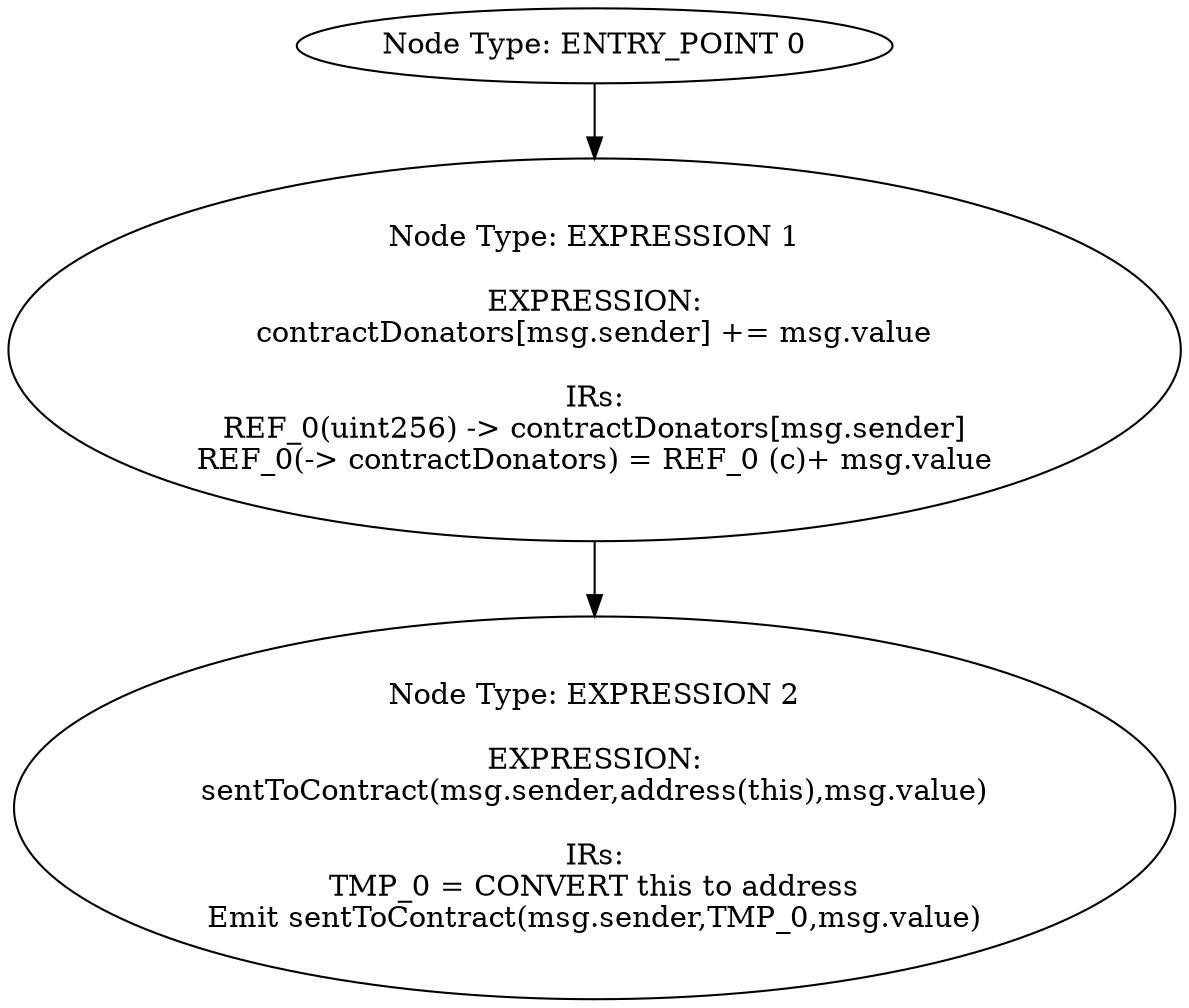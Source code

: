 digraph{
0[label="Node Type: ENTRY_POINT 0
"];
0->1;
1[label="Node Type: EXPRESSION 1

EXPRESSION:
contractDonators[msg.sender] += msg.value

IRs:
REF_0(uint256) -> contractDonators[msg.sender]
REF_0(-> contractDonators) = REF_0 (c)+ msg.value"];
1->2;
2[label="Node Type: EXPRESSION 2

EXPRESSION:
sentToContract(msg.sender,address(this),msg.value)

IRs:
TMP_0 = CONVERT this to address
Emit sentToContract(msg.sender,TMP_0,msg.value)"];
}
